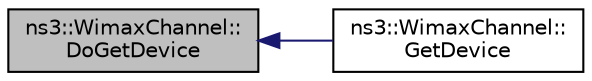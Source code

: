 digraph "ns3::WimaxChannel::DoGetDevice"
{
  edge [fontname="Helvetica",fontsize="10",labelfontname="Helvetica",labelfontsize="10"];
  node [fontname="Helvetica",fontsize="10",shape=record];
  rankdir="LR";
  Node1 [label="ns3::WimaxChannel::\lDoGetDevice",height=0.2,width=0.4,color="black", fillcolor="grey75", style="filled", fontcolor="black"];
  Node1 -> Node2 [dir="back",color="midnightblue",fontsize="10",style="solid"];
  Node2 [label="ns3::WimaxChannel::\lGetDevice",height=0.2,width=0.4,color="black", fillcolor="white", style="filled",URL="$df/d3a/classns3_1_1WimaxChannel.html#a146673e35d078c53a4c325e3caaa1223"];
}
